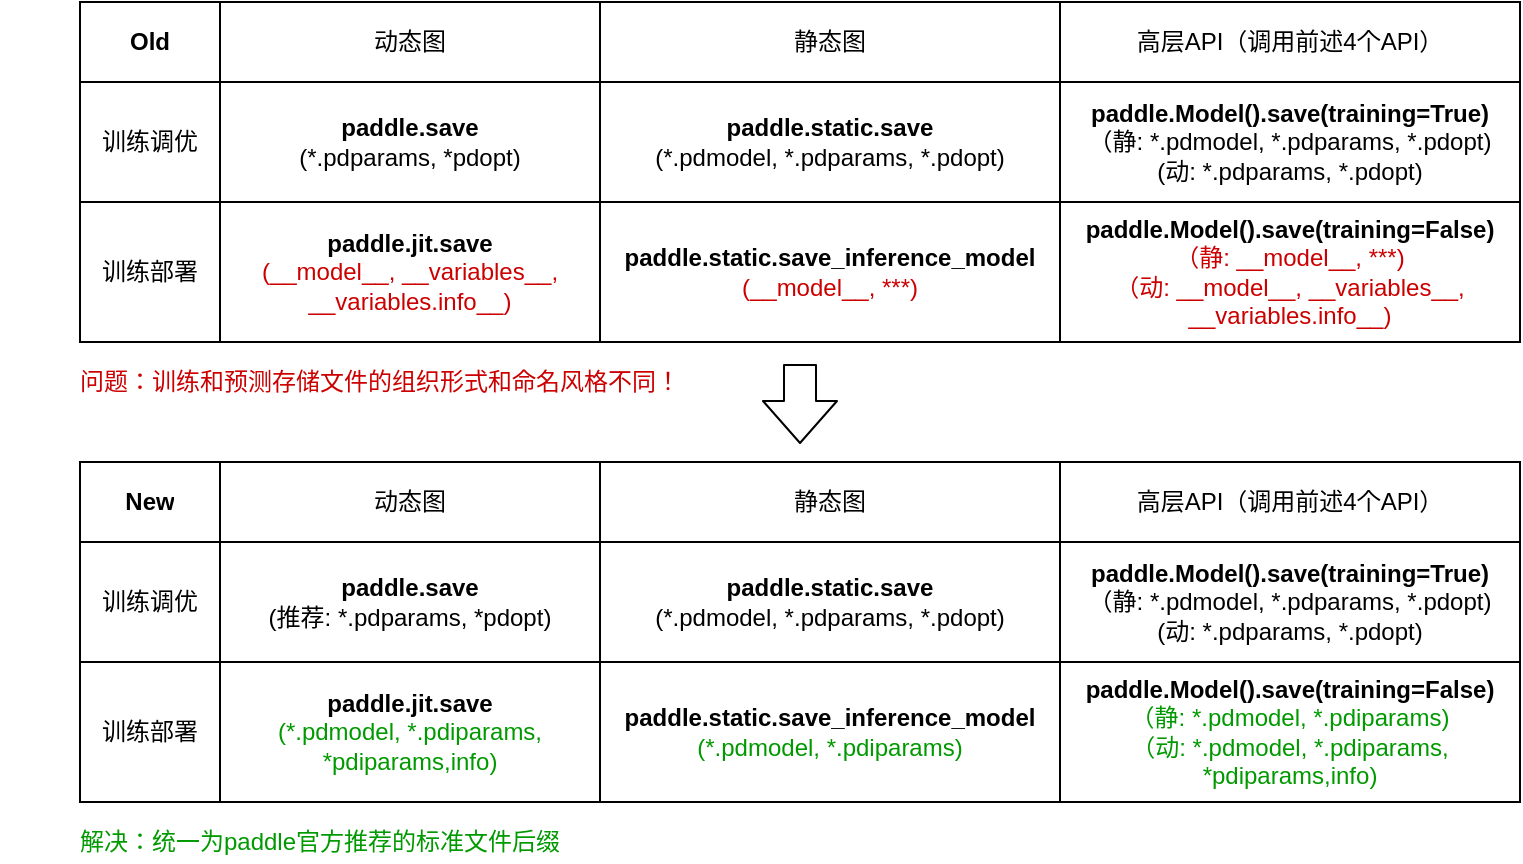<mxfile version="14.6.12" type="github" pages="4">
  <diagram id="xvaDDSzPtduDtoku5TKO" name="save-result">
    <mxGraphModel dx="946" dy="613" grid="1" gridSize="10" guides="1" tooltips="1" connect="1" arrows="1" fold="1" page="1" pageScale="1" pageWidth="827" pageHeight="1169" background="none" math="0" shadow="0">
      <root>
        <mxCell id="0" />
        <mxCell id="1" parent="0" />
        <mxCell id="YTdMOrOy_9PNuUq5TveW-58" value="" style="shape=table;html=1;whiteSpace=wrap;startSize=0;container=1;collapsible=0;childLayout=tableLayout;" parent="1" vertex="1">
          <mxGeometry x="70" y="180" width="720" height="170" as="geometry" />
        </mxCell>
        <mxCell id="YTdMOrOy_9PNuUq5TveW-59" value="" style="shape=partialRectangle;html=1;whiteSpace=wrap;collapsible=0;dropTarget=0;pointerEvents=0;fillColor=none;top=0;left=0;bottom=0;right=0;points=[[0,0.5],[1,0.5]];portConstraint=eastwest;" parent="YTdMOrOy_9PNuUq5TveW-58" vertex="1">
          <mxGeometry width="720" height="40" as="geometry" />
        </mxCell>
        <mxCell id="YTdMOrOy_9PNuUq5TveW-60" value="Old" style="shape=partialRectangle;html=1;whiteSpace=wrap;connectable=0;overflow=hidden;fillColor=none;top=0;left=0;bottom=0;right=0;fontStyle=1" parent="YTdMOrOy_9PNuUq5TveW-59" vertex="1">
          <mxGeometry width="70" height="40" as="geometry" />
        </mxCell>
        <mxCell id="YTdMOrOy_9PNuUq5TveW-61" value="动态图" style="shape=partialRectangle;html=1;whiteSpace=wrap;connectable=0;overflow=hidden;fillColor=none;top=0;left=0;bottom=0;right=0;" parent="YTdMOrOy_9PNuUq5TveW-59" vertex="1">
          <mxGeometry x="70" width="190" height="40" as="geometry" />
        </mxCell>
        <mxCell id="YTdMOrOy_9PNuUq5TveW-62" value="静态图" style="shape=partialRectangle;html=1;whiteSpace=wrap;connectable=0;overflow=hidden;fillColor=none;top=0;left=0;bottom=0;right=0;" parent="YTdMOrOy_9PNuUq5TveW-59" vertex="1">
          <mxGeometry x="260" width="230" height="40" as="geometry" />
        </mxCell>
        <mxCell id="YTdMOrOy_9PNuUq5TveW-63" value="高层API（调用前述4个API）" style="shape=partialRectangle;html=1;whiteSpace=wrap;connectable=0;overflow=hidden;fillColor=none;top=0;left=0;bottom=0;right=0;" parent="YTdMOrOy_9PNuUq5TveW-59" vertex="1">
          <mxGeometry x="490" width="230" height="40" as="geometry" />
        </mxCell>
        <mxCell id="YTdMOrOy_9PNuUq5TveW-64" value="" style="shape=partialRectangle;html=1;whiteSpace=wrap;collapsible=0;dropTarget=0;pointerEvents=0;fillColor=none;top=0;left=0;bottom=0;right=0;points=[[0,0.5],[1,0.5]];portConstraint=eastwest;" parent="YTdMOrOy_9PNuUq5TveW-58" vertex="1">
          <mxGeometry y="40" width="720" height="60" as="geometry" />
        </mxCell>
        <mxCell id="YTdMOrOy_9PNuUq5TveW-65" value="训练调优" style="shape=partialRectangle;html=1;whiteSpace=wrap;connectable=0;overflow=hidden;fillColor=none;top=0;left=0;bottom=0;right=0;" parent="YTdMOrOy_9PNuUq5TveW-64" vertex="1">
          <mxGeometry width="70" height="60" as="geometry" />
        </mxCell>
        <mxCell id="YTdMOrOy_9PNuUq5TveW-66" value="&lt;b&gt;paddle.save&lt;/b&gt;&lt;br&gt;(*.pdparams, *pdopt)" style="shape=partialRectangle;html=1;whiteSpace=wrap;connectable=0;overflow=hidden;fillColor=none;top=0;left=0;bottom=0;right=0;" parent="YTdMOrOy_9PNuUq5TveW-64" vertex="1">
          <mxGeometry x="70" width="190" height="60" as="geometry" />
        </mxCell>
        <mxCell id="YTdMOrOy_9PNuUq5TveW-67" value="&lt;b&gt;paddle.static.save&lt;/b&gt;&lt;br&gt;(*.pdmodel, *.pdparams, *.pdopt)" style="shape=partialRectangle;html=1;whiteSpace=wrap;connectable=0;overflow=hidden;fillColor=none;top=0;left=0;bottom=0;right=0;" parent="YTdMOrOy_9PNuUq5TveW-64" vertex="1">
          <mxGeometry x="260" width="230" height="60" as="geometry" />
        </mxCell>
        <mxCell id="YTdMOrOy_9PNuUq5TveW-68" value="&lt;b&gt;paddle.Model().save(training=True)&lt;br&gt;&lt;/b&gt;（静: *.pdmodel, *.pdparams, *.pdopt)&lt;br&gt;(动: *.pdparams, *.pdopt)" style="shape=partialRectangle;html=1;whiteSpace=wrap;connectable=0;overflow=hidden;fillColor=none;top=0;left=0;bottom=0;right=0;" parent="YTdMOrOy_9PNuUq5TveW-64" vertex="1">
          <mxGeometry x="490" width="230" height="60" as="geometry" />
        </mxCell>
        <mxCell id="YTdMOrOy_9PNuUq5TveW-69" value="" style="shape=partialRectangle;html=1;whiteSpace=wrap;collapsible=0;dropTarget=0;pointerEvents=0;fillColor=none;top=0;left=0;bottom=0;right=0;points=[[0,0.5],[1,0.5]];portConstraint=eastwest;" parent="YTdMOrOy_9PNuUq5TveW-58" vertex="1">
          <mxGeometry y="100" width="720" height="70" as="geometry" />
        </mxCell>
        <mxCell id="YTdMOrOy_9PNuUq5TveW-70" value="训练部署" style="shape=partialRectangle;html=1;whiteSpace=wrap;connectable=0;overflow=hidden;fillColor=none;top=0;left=0;bottom=0;right=0;" parent="YTdMOrOy_9PNuUq5TveW-69" vertex="1">
          <mxGeometry width="70" height="70" as="geometry" />
        </mxCell>
        <mxCell id="YTdMOrOy_9PNuUq5TveW-71" value="&lt;b&gt;paddle.jit.save&lt;/b&gt;&lt;br&gt;&lt;font color=&quot;#cc0000&quot;&gt;(__model__, __variables__, __variables.info__)&lt;/font&gt;" style="shape=partialRectangle;html=1;whiteSpace=wrap;connectable=0;overflow=hidden;fillColor=none;top=0;left=0;bottom=0;right=0;" parent="YTdMOrOy_9PNuUq5TveW-69" vertex="1">
          <mxGeometry x="70" width="190" height="70" as="geometry" />
        </mxCell>
        <mxCell id="YTdMOrOy_9PNuUq5TveW-72" value="&lt;b&gt;paddle.static.save_inference_model&lt;/b&gt;&lt;br&gt;&lt;font color=&quot;#cc0000&quot;&gt;(__model__, ***)&lt;/font&gt;" style="shape=partialRectangle;html=1;whiteSpace=wrap;connectable=0;overflow=hidden;fillColor=none;top=0;left=0;bottom=0;right=0;" parent="YTdMOrOy_9PNuUq5TveW-69" vertex="1">
          <mxGeometry x="260" width="230" height="70" as="geometry" />
        </mxCell>
        <mxCell id="YTdMOrOy_9PNuUq5TveW-73" value="&lt;b&gt;paddle.Model().save(training=False)&lt;/b&gt;&lt;br&gt;&lt;font color=&quot;#cc0000&quot;&gt;（静: __model__, ***)&lt;br&gt;（动: __model__, __variables__, __variables.info__)&lt;/font&gt;" style="shape=partialRectangle;html=1;whiteSpace=wrap;connectable=0;overflow=hidden;fillColor=none;top=0;left=0;bottom=0;right=0;" parent="YTdMOrOy_9PNuUq5TveW-69" vertex="1">
          <mxGeometry x="490" width="230" height="70" as="geometry" />
        </mxCell>
        <mxCell id="YTdMOrOy_9PNuUq5TveW-74" value="" style="shape=flexArrow;endArrow=classic;html=1;width=16;endSize=6.67;" parent="1" edge="1">
          <mxGeometry width="50" height="50" relative="1" as="geometry">
            <mxPoint x="430" y="361" as="sourcePoint" />
            <mxPoint x="430" y="401" as="targetPoint" />
          </mxGeometry>
        </mxCell>
        <mxCell id="DGd8fxGHTvp8f4uAHh83-1" value="问题：训练和预测存储文件的组织形式和命名风格不同！" style="text;html=1;strokeColor=none;fillColor=none;align=center;verticalAlign=middle;whiteSpace=wrap;rounded=0;dashed=1;fontColor=#CC0000;" parent="1" vertex="1">
          <mxGeometry x="60" y="360" width="320" height="20" as="geometry" />
        </mxCell>
        <mxCell id="YTdMOrOy_9PNuUq5TveW-41" value="" style="shape=table;html=1;whiteSpace=wrap;startSize=0;container=1;collapsible=0;childLayout=tableLayout;" parent="1" vertex="1">
          <mxGeometry x="70" y="410" width="720" height="170" as="geometry" />
        </mxCell>
        <mxCell id="YTdMOrOy_9PNuUq5TveW-42" value="" style="shape=partialRectangle;html=1;whiteSpace=wrap;collapsible=0;dropTarget=0;pointerEvents=0;fillColor=none;top=0;left=0;bottom=0;right=0;points=[[0,0.5],[1,0.5]];portConstraint=eastwest;" parent="YTdMOrOy_9PNuUq5TveW-41" vertex="1">
          <mxGeometry width="720" height="40" as="geometry" />
        </mxCell>
        <mxCell id="YTdMOrOy_9PNuUq5TveW-43" value="New" style="shape=partialRectangle;html=1;whiteSpace=wrap;connectable=0;overflow=hidden;fillColor=none;top=0;left=0;bottom=0;right=0;fontStyle=1" parent="YTdMOrOy_9PNuUq5TveW-42" vertex="1">
          <mxGeometry width="70" height="40" as="geometry" />
        </mxCell>
        <mxCell id="YTdMOrOy_9PNuUq5TveW-44" value="动态图" style="shape=partialRectangle;html=1;whiteSpace=wrap;connectable=0;overflow=hidden;fillColor=none;top=0;left=0;bottom=0;right=0;" parent="YTdMOrOy_9PNuUq5TveW-42" vertex="1">
          <mxGeometry x="70" width="190" height="40" as="geometry" />
        </mxCell>
        <mxCell id="YTdMOrOy_9PNuUq5TveW-45" value="静态图" style="shape=partialRectangle;html=1;whiteSpace=wrap;connectable=0;overflow=hidden;fillColor=none;top=0;left=0;bottom=0;right=0;" parent="YTdMOrOy_9PNuUq5TveW-42" vertex="1">
          <mxGeometry x="260" width="230" height="40" as="geometry" />
        </mxCell>
        <mxCell id="YTdMOrOy_9PNuUq5TveW-46" value="高层API（调用前述4个API）" style="shape=partialRectangle;html=1;whiteSpace=wrap;connectable=0;overflow=hidden;fillColor=none;top=0;left=0;bottom=0;right=0;" parent="YTdMOrOy_9PNuUq5TveW-42" vertex="1">
          <mxGeometry x="490" width="230" height="40" as="geometry" />
        </mxCell>
        <mxCell id="YTdMOrOy_9PNuUq5TveW-47" value="" style="shape=partialRectangle;html=1;whiteSpace=wrap;collapsible=0;dropTarget=0;pointerEvents=0;fillColor=none;top=0;left=0;bottom=0;right=0;points=[[0,0.5],[1,0.5]];portConstraint=eastwest;" parent="YTdMOrOy_9PNuUq5TveW-41" vertex="1">
          <mxGeometry y="40" width="720" height="60" as="geometry" />
        </mxCell>
        <mxCell id="YTdMOrOy_9PNuUq5TveW-48" value="训练调优" style="shape=partialRectangle;html=1;whiteSpace=wrap;connectable=0;overflow=hidden;fillColor=none;top=0;left=0;bottom=0;right=0;" parent="YTdMOrOy_9PNuUq5TveW-47" vertex="1">
          <mxGeometry width="70" height="60" as="geometry" />
        </mxCell>
        <mxCell id="YTdMOrOy_9PNuUq5TveW-49" value="&lt;b&gt;paddle.save&lt;/b&gt;&lt;br&gt;(推荐: *.pdparams, *pdopt)" style="shape=partialRectangle;html=1;whiteSpace=wrap;connectable=0;overflow=hidden;fillColor=none;top=0;left=0;bottom=0;right=0;" parent="YTdMOrOy_9PNuUq5TveW-47" vertex="1">
          <mxGeometry x="70" width="190" height="60" as="geometry" />
        </mxCell>
        <mxCell id="YTdMOrOy_9PNuUq5TveW-50" value="&lt;b&gt;paddle.static.save&lt;/b&gt;&lt;br&gt;(*.pdmodel, *.pdparams, *.pdopt)" style="shape=partialRectangle;html=1;whiteSpace=wrap;connectable=0;overflow=hidden;fillColor=none;top=0;left=0;bottom=0;right=0;" parent="YTdMOrOy_9PNuUq5TveW-47" vertex="1">
          <mxGeometry x="260" width="230" height="60" as="geometry" />
        </mxCell>
        <mxCell id="YTdMOrOy_9PNuUq5TveW-51" value="&lt;b&gt;paddle.Model().save(training=True)&lt;/b&gt;&lt;br&gt;（静: *.pdmodel, *.pdparams, *.pdopt)&lt;br&gt;(动: *.pdparams, *.pdopt)" style="shape=partialRectangle;html=1;whiteSpace=wrap;connectable=0;overflow=hidden;fillColor=none;top=0;left=0;bottom=0;right=0;" parent="YTdMOrOy_9PNuUq5TveW-47" vertex="1">
          <mxGeometry x="490" width="230" height="60" as="geometry" />
        </mxCell>
        <mxCell id="YTdMOrOy_9PNuUq5TveW-52" value="" style="shape=partialRectangle;html=1;whiteSpace=wrap;collapsible=0;dropTarget=0;pointerEvents=0;fillColor=none;top=0;left=0;bottom=0;right=0;points=[[0,0.5],[1,0.5]];portConstraint=eastwest;" parent="YTdMOrOy_9PNuUq5TveW-41" vertex="1">
          <mxGeometry y="100" width="720" height="70" as="geometry" />
        </mxCell>
        <mxCell id="YTdMOrOy_9PNuUq5TveW-53" value="训练部署" style="shape=partialRectangle;html=1;whiteSpace=wrap;connectable=0;overflow=hidden;fillColor=none;top=0;left=0;bottom=0;right=0;" parent="YTdMOrOy_9PNuUq5TveW-52" vertex="1">
          <mxGeometry width="70" height="70" as="geometry" />
        </mxCell>
        <mxCell id="YTdMOrOy_9PNuUq5TveW-54" value="&lt;b&gt;paddle.jit.save&lt;/b&gt;&lt;br&gt;&lt;font color=&quot;#009900&quot;&gt;(*.pdmodel, *.pdiparams, *pdiparams,info)&lt;/font&gt;" style="shape=partialRectangle;html=1;whiteSpace=wrap;connectable=0;overflow=hidden;fillColor=none;top=0;left=0;bottom=0;right=0;" parent="YTdMOrOy_9PNuUq5TveW-52" vertex="1">
          <mxGeometry x="70" width="190" height="70" as="geometry" />
        </mxCell>
        <mxCell id="YTdMOrOy_9PNuUq5TveW-55" value="&lt;b&gt;paddle.static.save_inference_model&lt;/b&gt;&lt;br&gt;&lt;font color=&quot;#009900&quot;&gt;(*.pdmodel, *.pdiparams)&lt;/font&gt;" style="shape=partialRectangle;html=1;whiteSpace=wrap;connectable=0;overflow=hidden;fillColor=none;top=0;left=0;bottom=0;right=0;" parent="YTdMOrOy_9PNuUq5TveW-52" vertex="1">
          <mxGeometry x="260" width="230" height="70" as="geometry" />
        </mxCell>
        <mxCell id="YTdMOrOy_9PNuUq5TveW-56" value="&lt;b&gt;paddle.Model().save(training=False)&lt;/b&gt;&lt;br&gt;&lt;font color=&quot;#009900&quot;&gt;（静: *.pdmodel, *.pdiparams)&lt;br&gt;（动: *.pdmodel, *.pdiparams, *pdiparams,info)&lt;/font&gt;" style="shape=partialRectangle;html=1;whiteSpace=wrap;connectable=0;overflow=hidden;fillColor=none;top=0;left=0;bottom=0;right=0;" parent="YTdMOrOy_9PNuUq5TveW-52" vertex="1">
          <mxGeometry x="490" width="230" height="70" as="geometry" />
        </mxCell>
        <mxCell id="DGd8fxGHTvp8f4uAHh83-2" value="解决：统一为paddle官方推荐的标准文件后缀" style="text;html=1;strokeColor=none;fillColor=none;align=center;verticalAlign=middle;whiteSpace=wrap;rounded=0;dashed=1;fontColor=#009900;" parent="1" vertex="1">
          <mxGeometry x="30" y="590" width="320" height="20" as="geometry" />
        </mxCell>
      </root>
    </mxGraphModel>
  </diagram>
  <diagram id="1FsQqkTSoeEPBoj7rmE-" name="load-format">
    <mxGraphModel dx="946" dy="613" grid="1" gridSize="10" guides="1" tooltips="1" connect="1" arrows="1" fold="1" page="1" pageScale="1" pageWidth="827" pageHeight="1169" math="0" shadow="0">
      <root>
        <mxCell id="_--g6zr_8hUKSwCfKJKK-0" />
        <mxCell id="_--g6zr_8hUKSwCfKJKK-1" parent="_--g6zr_8hUKSwCfKJKK-0" />
        <mxCell id="rIjoqvmZRXCzbxlgm6ze-1" value="" style="rounded=0;whiteSpace=wrap;html=1;fillColor=none;dashed=1;" parent="_--g6zr_8hUKSwCfKJKK-1" vertex="1">
          <mxGeometry x="377.5" y="310" width="122.5" height="40" as="geometry" />
        </mxCell>
        <mxCell id="rIjoqvmZRXCzbxlgm6ze-2" value="" style="rounded=0;whiteSpace=wrap;html=1;fillColor=none;dashed=1;" parent="_--g6zr_8hUKSwCfKJKK-1" vertex="1">
          <mxGeometry x="377.5" y="380" width="222.5" height="70" as="geometry" />
        </mxCell>
        <mxCell id="rIjoqvmZRXCzbxlgm6ze-13" value="" style="edgeStyle=orthogonalEdgeStyle;rounded=0;orthogonalLoop=1;jettySize=auto;html=1;entryX=0;entryY=0.5;entryDx=0;entryDy=0;" parent="_--g6zr_8hUKSwCfKJKK-1" source="_--g6zr_8hUKSwCfKJKK-3" target="_--g6zr_8hUKSwCfKJKK-6" edge="1">
          <mxGeometry relative="1" as="geometry">
            <Array as="points">
              <mxPoint x="180" y="310" />
              <mxPoint x="180" y="360" />
            </Array>
          </mxGeometry>
        </mxCell>
        <mxCell id="rIjoqvmZRXCzbxlgm6ze-14" style="edgeStyle=orthogonalEdgeStyle;rounded=0;orthogonalLoop=1;jettySize=auto;html=1;exitX=1;exitY=0.5;exitDx=0;exitDy=0;entryX=0;entryY=0.5;entryDx=0;entryDy=0;" parent="_--g6zr_8hUKSwCfKJKK-1" source="_--g6zr_8hUKSwCfKJKK-3" target="_--g6zr_8hUKSwCfKJKK-5" edge="1">
          <mxGeometry relative="1" as="geometry">
            <Array as="points">
              <mxPoint x="180" y="310" />
              <mxPoint x="180" y="250" />
            </Array>
          </mxGeometry>
        </mxCell>
        <mxCell id="_--g6zr_8hUKSwCfKJKK-3" value="输入一个path str&lt;br&gt;（例如：mnist）" style="rounded=0;whiteSpace=wrap;html=1;" parent="_--g6zr_8hUKSwCfKJKK-1" vertex="1">
          <mxGeometry x="60" y="290" width="110" height="40" as="geometry" />
        </mxCell>
        <mxCell id="m3tch2Lxt24eNkFn5ybT-1" style="edgeStyle=orthogonalEdgeStyle;rounded=0;orthogonalLoop=1;jettySize=auto;html=1;exitX=1;exitY=0.5;exitDx=0;exitDy=0;entryX=0;entryY=0.5;entryDx=0;entryDy=0;fontColor=#009900;" parent="_--g6zr_8hUKSwCfKJKK-1" source="_--g6zr_8hUKSwCfKJKK-5" target="rIjoqvmZRXCzbxlgm6ze-0" edge="1">
          <mxGeometry relative="1" as="geometry" />
        </mxCell>
        <mxCell id="_--g6zr_8hUKSwCfKJKK-5" value="save保存得到一个结果" style="rounded=0;whiteSpace=wrap;html=1;" parent="_--g6zr_8hUKSwCfKJKK-1" vertex="1">
          <mxGeometry x="200" y="230" width="150" height="40" as="geometry" />
        </mxCell>
        <mxCell id="m3tch2Lxt24eNkFn5ybT-2" style="edgeStyle=orthogonalEdgeStyle;rounded=0;orthogonalLoop=1;jettySize=auto;html=1;exitX=1;exitY=0.5;exitDx=0;exitDy=0;entryX=0;entryY=0.5;entryDx=0;entryDy=0;fontColor=#009900;" parent="_--g6zr_8hUKSwCfKJKK-1" source="_--g6zr_8hUKSwCfKJKK-6" target="rIjoqvmZRXCzbxlgm6ze-1" edge="1">
          <mxGeometry relative="1" as="geometry">
            <Array as="points">
              <mxPoint x="360" y="360" />
              <mxPoint x="360" y="330" />
            </Array>
          </mxGeometry>
        </mxCell>
        <mxCell id="m3tch2Lxt24eNkFn5ybT-3" style="edgeStyle=orthogonalEdgeStyle;rounded=0;orthogonalLoop=1;jettySize=auto;html=1;exitX=1;exitY=0.5;exitDx=0;exitDy=0;entryX=0;entryY=0.5;entryDx=0;entryDy=0;fontColor=#009900;" parent="_--g6zr_8hUKSwCfKJKK-1" source="_--g6zr_8hUKSwCfKJKK-6" target="rIjoqvmZRXCzbxlgm6ze-2" edge="1">
          <mxGeometry relative="1" as="geometry">
            <Array as="points">
              <mxPoint x="360" y="360" />
              <mxPoint x="360" y="415" />
            </Array>
          </mxGeometry>
        </mxCell>
        <mxCell id="_--g6zr_8hUKSwCfKJKK-6" value="save保存得到多个结果" style="rounded=0;whiteSpace=wrap;html=1;" parent="_--g6zr_8hUKSwCfKJKK-1" vertex="1">
          <mxGeometry x="200" y="340" width="150" height="40" as="geometry" />
        </mxCell>
        <mxCell id="_--g6zr_8hUKSwCfKJKK-7" value="paddle.save" style="text;html=1;strokeColor=none;fillColor=none;align=center;verticalAlign=middle;whiteSpace=wrap;rounded=0;" parent="_--g6zr_8hUKSwCfKJKK-1" vertex="1">
          <mxGeometry x="364" y="240" width="120" height="20" as="geometry" />
        </mxCell>
        <mxCell id="_--g6zr_8hUKSwCfKJKK-8" value="paddle.static.save" style="text;html=1;strokeColor=none;fillColor=none;align=center;verticalAlign=middle;whiteSpace=wrap;rounded=0;" parent="_--g6zr_8hUKSwCfKJKK-1" vertex="1">
          <mxGeometry x="398.75" y="320" width="80" height="20" as="geometry" />
        </mxCell>
        <mxCell id="_--g6zr_8hUKSwCfKJKK-11" value="paddle.static.save_inference_model" style="text;html=1;strokeColor=none;fillColor=none;align=center;verticalAlign=middle;whiteSpace=wrap;rounded=0;" parent="_--g6zr_8hUKSwCfKJKK-1" vertex="1">
          <mxGeometry x="377.5" y="390" width="220" height="20" as="geometry" />
        </mxCell>
        <mxCell id="_--g6zr_8hUKSwCfKJKK-12" value="paddle.jit.save" style="text;html=1;strokeColor=none;fillColor=none;align=center;verticalAlign=middle;whiteSpace=wrap;rounded=0;" parent="_--g6zr_8hUKSwCfKJKK-1" vertex="1">
          <mxGeometry x="380.5" y="420" width="100" height="20" as="geometry" />
        </mxCell>
        <mxCell id="rIjoqvmZRXCzbxlgm6ze-0" value="" style="rounded=0;whiteSpace=wrap;html=1;fillColor=none;dashed=1;" parent="_--g6zr_8hUKSwCfKJKK-1" vertex="1">
          <mxGeometry x="377.5" y="230" width="93" height="40" as="geometry" />
        </mxCell>
        <mxCell id="rIjoqvmZRXCzbxlgm6ze-5" value="mnist.pdparams/pdopt, 框架根据输入的性质，自动为mnist添加pdparams或者pdopt的后缀" style="text;html=1;strokeColor=none;fillColor=none;align=center;verticalAlign=middle;whiteSpace=wrap;rounded=0;dashed=1;fontStyle=1" parent="_--g6zr_8hUKSwCfKJKK-1" vertex="1">
          <mxGeometry x="484" y="240" width="186" height="20" as="geometry" />
        </mxCell>
        <mxCell id="rIjoqvmZRXCzbxlgm6ze-6" value="mnist.pdmodel, mnist.pdparams, mnist.pdopt" style="text;html=1;strokeColor=none;fillColor=none;align=left;verticalAlign=middle;whiteSpace=wrap;rounded=0;dashed=1;fontStyle=1" parent="_--g6zr_8hUKSwCfKJKK-1" vertex="1">
          <mxGeometry x="515" y="305" width="120" height="50" as="geometry" />
        </mxCell>
        <mxCell id="rIjoqvmZRXCzbxlgm6ze-8" value="mnist (dir)&lt;br&gt;&amp;nbsp; &amp;nbsp;- __model__&lt;br&gt;&amp;nbsp; &amp;nbsp;- 零散参数文件 or __variables__" style="text;html=1;strokeColor=none;fillColor=none;align=left;verticalAlign=middle;whiteSpace=wrap;rounded=0;dashed=1;fontStyle=1" parent="_--g6zr_8hUKSwCfKJKK-1" vertex="1">
          <mxGeometry x="617" y="390" width="210" height="50" as="geometry" />
        </mxCell>
        <mxCell id="rIjoqvmZRXCzbxlgm6ze-11" value="" style="whiteSpace=wrap;html=1;shape=mxgraph.basic.cloud_callout;dashed=1;fillColor=none;" parent="_--g6zr_8hUKSwCfKJKK-1" vertex="1">
          <mxGeometry x="607" y="90" width="220" height="130" as="geometry" />
        </mxCell>
        <mxCell id="rIjoqvmZRXCzbxlgm6ze-12" value="&lt;span style=&quot;font-family: &amp;#34;helvetica&amp;#34; ; font-size: 12px ; font-style: normal ; font-weight: 400 ; letter-spacing: normal ; text-align: center ; text-indent: 0px ; text-transform: none ; word-spacing: 0px ; background-color: rgb(248 , 249 , 250) ; display: inline ; float: none&quot;&gt;一个path与一个存储结果对应，无歧义，但是增加后缀引入了歧义，用户输入同一个path可能得到多个存储结果&lt;/span&gt;" style="text;whiteSpace=wrap;html=1;fontColor=#CC0000;" parent="_--g6zr_8hUKSwCfKJKK-1" vertex="1">
          <mxGeometry x="642" y="110" width="160" height="67" as="geometry" />
        </mxCell>
        <mxCell id="rIjoqvmZRXCzbxlgm6ze-15" value="" style="whiteSpace=wrap;html=1;shape=mxgraph.basic.cloud_callout;dashed=1;fillColor=none;" parent="_--g6zr_8hUKSwCfKJKK-1" vertex="1">
          <mxGeometry x="660" y="240" width="150" height="100" as="geometry" />
        </mxCell>
        <mxCell id="rIjoqvmZRXCzbxlgm6ze-16" value="&lt;div style=&quot;text-align: center&quot;&gt;&lt;span&gt;&lt;font face=&quot;helvetica&quot;&gt;用不同的后缀区分多个存储结果&lt;/font&gt;&lt;/span&gt;&lt;/div&gt;" style="text;whiteSpace=wrap;html=1;fontColor=#CC0000;" parent="_--g6zr_8hUKSwCfKJKK-1" vertex="1">
          <mxGeometry x="686" y="263" width="98" height="67" as="geometry" />
        </mxCell>
        <mxCell id="rIjoqvmZRXCzbxlgm6ze-17" value="" style="whiteSpace=wrap;html=1;shape=mxgraph.basic.cloud_callout;dashed=1;fillColor=none;" parent="_--g6zr_8hUKSwCfKJKK-1" vertex="1">
          <mxGeometry x="740" y="310" width="150" height="100" as="geometry" />
        </mxCell>
        <mxCell id="rIjoqvmZRXCzbxlgm6ze-18" value="&lt;div style=&quot;text-align: center&quot;&gt;&lt;span&gt;&lt;font face=&quot;helvetica&quot;&gt;用文件夹保存多个存储结果&lt;/font&gt;&lt;/span&gt;&lt;/div&gt;" style="text;whiteSpace=wrap;html=1;fontColor=#CC0000;" parent="_--g6zr_8hUKSwCfKJKK-1" vertex="1">
          <mxGeometry x="766" y="330" width="98" height="67" as="geometry" />
        </mxCell>
        <mxCell id="VQdTw2ZZXU-8u8f7xRVG-1" value="同一种行为框架内存在两种不同的处理方式！" style="text;html=1;strokeColor=none;fillColor=none;align=center;verticalAlign=middle;whiteSpace=wrap;rounded=0;dashed=1;fontColor=#CC0000;" parent="_--g6zr_8hUKSwCfKJKK-1" vertex="1">
          <mxGeometry x="210" y="390" width="130" height="40" as="geometry" />
        </mxCell>
        <mxCell id="m3tch2Lxt24eNkFn5ybT-0" value="问题：对于save不同场景的处理方式比较混乱，容易令用户困惑" style="text;html=1;strokeColor=none;fillColor=none;align=center;verticalAlign=middle;whiteSpace=wrap;rounded=0;dashed=1;fontColor=#CC0000;" parent="_--g6zr_8hUKSwCfKJKK-1" vertex="1">
          <mxGeometry x="51" y="190" width="362.5" height="20" as="geometry" />
        </mxCell>
        <mxCell id="fJvH3nHegxKUPIU_RAN3-1" value="" style="rounded=0;whiteSpace=wrap;html=1;fillColor=none;dashed=1;" parent="_--g6zr_8hUKSwCfKJKK-1" vertex="1">
          <mxGeometry x="416.5" y="675" width="222.5" height="100" as="geometry" />
        </mxCell>
        <mxCell id="fJvH3nHegxKUPIU_RAN3-2" value="" style="edgeStyle=orthogonalEdgeStyle;rounded=0;orthogonalLoop=1;jettySize=auto;html=1;entryX=0;entryY=0.5;entryDx=0;entryDy=0;" parent="_--g6zr_8hUKSwCfKJKK-1" source="fJvH3nHegxKUPIU_RAN3-4" target="fJvH3nHegxKUPIU_RAN3-9" edge="1">
          <mxGeometry relative="1" as="geometry">
            <Array as="points">
              <mxPoint x="219" y="670" />
              <mxPoint x="219" y="720" />
            </Array>
          </mxGeometry>
        </mxCell>
        <mxCell id="fJvH3nHegxKUPIU_RAN3-3" style="edgeStyle=orthogonalEdgeStyle;rounded=0;orthogonalLoop=1;jettySize=auto;html=1;exitX=1;exitY=0.5;exitDx=0;exitDy=0;entryX=0;entryY=0.5;entryDx=0;entryDy=0;" parent="_--g6zr_8hUKSwCfKJKK-1" source="fJvH3nHegxKUPIU_RAN3-4" target="fJvH3nHegxKUPIU_RAN3-6" edge="1">
          <mxGeometry relative="1" as="geometry">
            <Array as="points">
              <mxPoint x="219" y="670" />
              <mxPoint x="219" y="610" />
            </Array>
          </mxGeometry>
        </mxCell>
        <mxCell id="fJvH3nHegxKUPIU_RAN3-4" value="输入一个path str&lt;br&gt;（例如：mnist）" style="rounded=0;whiteSpace=wrap;html=1;" parent="_--g6zr_8hUKSwCfKJKK-1" vertex="1">
          <mxGeometry x="99" y="650" width="110" height="40" as="geometry" />
        </mxCell>
        <mxCell id="fJvH3nHegxKUPIU_RAN3-5" style="edgeStyle=orthogonalEdgeStyle;rounded=0;orthogonalLoop=1;jettySize=auto;html=1;exitX=1;exitY=0.5;exitDx=0;exitDy=0;entryX=0;entryY=0.5;entryDx=0;entryDy=0;fontColor=#009900;" parent="_--g6zr_8hUKSwCfKJKK-1" source="fJvH3nHegxKUPIU_RAN3-6" target="fJvH3nHegxKUPIU_RAN3-14" edge="1">
          <mxGeometry relative="1" as="geometry" />
        </mxCell>
        <mxCell id="fJvH3nHegxKUPIU_RAN3-6" value="save保存得到一个结果" style="rounded=0;whiteSpace=wrap;html=1;" parent="_--g6zr_8hUKSwCfKJKK-1" vertex="1">
          <mxGeometry x="239" y="590" width="150" height="40" as="geometry" />
        </mxCell>
        <mxCell id="fJvH3nHegxKUPIU_RAN3-27" style="edgeStyle=orthogonalEdgeStyle;rounded=0;orthogonalLoop=1;jettySize=auto;html=1;exitX=1;exitY=0.5;exitDx=0;exitDy=0;fontColor=#009900;entryX=0;entryY=0.5;entryDx=0;entryDy=0;" parent="_--g6zr_8hUKSwCfKJKK-1" source="fJvH3nHegxKUPIU_RAN3-9" target="fJvH3nHegxKUPIU_RAN3-12" edge="1">
          <mxGeometry relative="1" as="geometry">
            <mxPoint x="390" y="760" as="targetPoint" />
            <Array as="points" />
          </mxGeometry>
        </mxCell>
        <mxCell id="fJvH3nHegxKUPIU_RAN3-9" value="save保存得到多个结果" style="rounded=0;whiteSpace=wrap;html=1;" parent="_--g6zr_8hUKSwCfKJKK-1" vertex="1">
          <mxGeometry x="239" y="700" width="150" height="40" as="geometry" />
        </mxCell>
        <mxCell id="fJvH3nHegxKUPIU_RAN3-10" value="paddle.save" style="text;html=1;strokeColor=none;fillColor=none;align=center;verticalAlign=middle;whiteSpace=wrap;rounded=0;" parent="_--g6zr_8hUKSwCfKJKK-1" vertex="1">
          <mxGeometry x="403" y="600" width="120" height="20" as="geometry" />
        </mxCell>
        <mxCell id="fJvH3nHegxKUPIU_RAN3-11" value="paddle.static.save" style="text;html=1;strokeColor=none;fillColor=none;align=center;verticalAlign=middle;whiteSpace=wrap;rounded=0;" parent="_--g6zr_8hUKSwCfKJKK-1" vertex="1">
          <mxGeometry x="439.5" y="680" width="80" height="20" as="geometry" />
        </mxCell>
        <mxCell id="fJvH3nHegxKUPIU_RAN3-12" value="paddle.static.save_inference_model" style="text;html=1;strokeColor=none;fillColor=none;align=center;verticalAlign=middle;whiteSpace=wrap;rounded=0;" parent="_--g6zr_8hUKSwCfKJKK-1" vertex="1">
          <mxGeometry x="416.5" y="710" width="220" height="20" as="geometry" />
        </mxCell>
        <mxCell id="fJvH3nHegxKUPIU_RAN3-13" value="paddle.jit.save" style="text;html=1;strokeColor=none;fillColor=none;align=center;verticalAlign=middle;whiteSpace=wrap;rounded=0;" parent="_--g6zr_8hUKSwCfKJKK-1" vertex="1">
          <mxGeometry x="419.5" y="740" width="100" height="20" as="geometry" />
        </mxCell>
        <mxCell id="fJvH3nHegxKUPIU_RAN3-14" value="" style="rounded=0;whiteSpace=wrap;html=1;fillColor=none;dashed=1;" parent="_--g6zr_8hUKSwCfKJKK-1" vertex="1">
          <mxGeometry x="416.5" y="590" width="93" height="40" as="geometry" />
        </mxCell>
        <mxCell id="fJvH3nHegxKUPIU_RAN3-15" value="mnist, 建议用户自己添加标准后缀，输入mnist.params或者mnist.pdopt" style="text;html=1;strokeColor=none;fillColor=none;align=center;verticalAlign=middle;whiteSpace=wrap;rounded=0;dashed=1;fontStyle=1" parent="_--g6zr_8hUKSwCfKJKK-1" vertex="1">
          <mxGeometry x="523" y="600" width="156" height="20" as="geometry" />
        </mxCell>
        <mxCell id="fJvH3nHegxKUPIU_RAN3-16" value="mnist.pdmodel, mnist.pdparams, mnist.pdopt&lt;br&gt;mnist.pdiparams" style="text;html=1;strokeColor=none;fillColor=none;align=left;verticalAlign=middle;whiteSpace=wrap;rounded=0;dashed=1;fontStyle=1" parent="_--g6zr_8hUKSwCfKJKK-1" vertex="1">
          <mxGeometry x="659" y="700" width="120" height="50" as="geometry" />
        </mxCell>
        <mxCell id="fJvH3nHegxKUPIU_RAN3-18" value="" style="whiteSpace=wrap;html=1;shape=mxgraph.basic.cloud_callout;dashed=1;fillColor=none;" parent="_--g6zr_8hUKSwCfKJKK-1" vertex="1">
          <mxGeometry x="639" y="490" width="180" height="90" as="geometry" />
        </mxCell>
        <mxCell id="fJvH3nHegxKUPIU_RAN3-19" value="&lt;span style=&quot;font-family: &amp;quot;helvetica&amp;quot; ; font-size: 12px ; font-style: normal ; font-weight: 400 ; letter-spacing: normal ; text-align: center ; text-indent: 0px ; text-transform: none ; word-spacing: 0px ; background-color: rgb(248 , 249 , 250) ; display: inline ; float: none&quot;&gt;一个path与一个存储结果对应，无歧义&lt;/span&gt;" style="text;whiteSpace=wrap;html=1;fontColor=#009900;" parent="_--g6zr_8hUKSwCfKJKK-1" vertex="1">
          <mxGeometry x="674" y="504" width="115" height="50" as="geometry" />
        </mxCell>
        <mxCell id="fJvH3nHegxKUPIU_RAN3-20" value="" style="whiteSpace=wrap;html=1;shape=mxgraph.basic.cloud_callout;dashed=1;fillColor=none;" parent="_--g6zr_8hUKSwCfKJKK-1" vertex="1">
          <mxGeometry x="699" y="590" width="150" height="100" as="geometry" />
        </mxCell>
        <mxCell id="fJvH3nHegxKUPIU_RAN3-21" value="&lt;div style=&quot;text-align: center&quot;&gt;&lt;span&gt;&lt;font face=&quot;helvetica&quot;&gt;仅用不同的后缀区分多个存储结果&lt;/font&gt;&lt;/span&gt;&lt;/div&gt;" style="text;whiteSpace=wrap;html=1;fontColor=#009900;" parent="_--g6zr_8hUKSwCfKJKK-1" vertex="1">
          <mxGeometry x="725" y="613" width="98" height="67" as="geometry" />
        </mxCell>
        <mxCell id="fJvH3nHegxKUPIU_RAN3-25" value="解决：统一save不同场景的处理方式，并确保合理" style="text;html=1;strokeColor=none;fillColor=none;align=center;verticalAlign=middle;whiteSpace=wrap;rounded=0;dashed=1;fontColor=#009900;" parent="_--g6zr_8hUKSwCfKJKK-1" vertex="1">
          <mxGeometry x="90" y="550" width="289" height="20" as="geometry" />
        </mxCell>
        <mxCell id="2mEGmgauDiXcbPztRGAL-0" value="" style="shape=flexArrow;endArrow=classic;html=1;width=16;endSize=6.67;" parent="_--g6zr_8hUKSwCfKJKK-1" edge="1">
          <mxGeometry width="50" height="50" relative="1" as="geometry">
            <mxPoint x="450" y="480" as="sourcePoint" />
            <mxPoint x="450" y="520" as="targetPoint" />
          </mxGeometry>
        </mxCell>
      </root>
    </mxGraphModel>
  </diagram>
  <diagram id="hKJiyr6bbH5L83m79WK7" name="save-load-result">
    <mxGraphModel dx="946" dy="613" grid="1" gridSize="10" guides="1" tooltips="1" connect="1" arrows="1" fold="1" page="1" pageScale="1" pageWidth="827" pageHeight="1169" math="0" shadow="0">
      <root>
        <mxCell id="Symry-7J2HXb4_KwKvQ--0" />
        <mxCell id="Symry-7J2HXb4_KwKvQ--1" parent="Symry-7J2HXb4_KwKvQ--0" />
        <mxCell id="yaItWun5bHAh-s6izioV-12" value="" style="rounded=0;whiteSpace=wrap;html=1;fillColor=none;dashed=1;fontStyle=0" parent="Symry-7J2HXb4_KwKvQ--1" vertex="1">
          <mxGeometry x="366.5" y="170" width="93" height="40" as="geometry" />
        </mxCell>
        <mxCell id="yaItWun5bHAh-s6izioV-0" value="" style="rounded=0;whiteSpace=wrap;html=1;fillColor=none;dashed=1;" parent="Symry-7J2HXb4_KwKvQ--1" vertex="1">
          <mxGeometry x="366.5" y="243" width="222.5" height="128" as="geometry" />
        </mxCell>
        <mxCell id="yaItWun5bHAh-s6izioV-1" value="" style="edgeStyle=orthogonalEdgeStyle;rounded=0;orthogonalLoop=1;jettySize=auto;html=1;entryX=0;entryY=0.5;entryDx=0;entryDy=0;" parent="Symry-7J2HXb4_KwKvQ--1" source="yaItWun5bHAh-s6izioV-3" target="yaItWun5bHAh-s6izioV-7" edge="1">
          <mxGeometry relative="1" as="geometry">
            <Array as="points">
              <mxPoint x="169" y="250" />
              <mxPoint x="169" y="307" />
            </Array>
          </mxGeometry>
        </mxCell>
        <mxCell id="yaItWun5bHAh-s6izioV-2" style="edgeStyle=orthogonalEdgeStyle;rounded=0;orthogonalLoop=1;jettySize=auto;html=1;exitX=1;exitY=0.5;exitDx=0;exitDy=0;entryX=0;entryY=0.5;entryDx=0;entryDy=0;" parent="Symry-7J2HXb4_KwKvQ--1" source="yaItWun5bHAh-s6izioV-3" target="yaItWun5bHAh-s6izioV-5" edge="1">
          <mxGeometry relative="1" as="geometry">
            <Array as="points">
              <mxPoint x="169" y="250" />
              <mxPoint x="169" y="190" />
            </Array>
          </mxGeometry>
        </mxCell>
        <mxCell id="yaItWun5bHAh-s6izioV-3" value="输入一个path str&lt;br&gt;（例如：输入mnist）" style="rounded=0;whiteSpace=wrap;html=1;" parent="Symry-7J2HXb4_KwKvQ--1" vertex="1">
          <mxGeometry x="40" y="230" width="119" height="40" as="geometry" />
        </mxCell>
        <mxCell id="yaItWun5bHAh-s6izioV-4" style="edgeStyle=orthogonalEdgeStyle;rounded=0;orthogonalLoop=1;jettySize=auto;html=1;exitX=1;exitY=0.5;exitDx=0;exitDy=0;entryX=0;entryY=0.5;entryDx=0;entryDy=0;fontColor=#009900;" parent="Symry-7J2HXb4_KwKvQ--1" source="yaItWun5bHAh-s6izioV-5" target="yaItWun5bHAh-s6izioV-12" edge="1">
          <mxGeometry relative="1" as="geometry" />
        </mxCell>
        <mxCell id="yaItWun5bHAh-s6izioV-5" value="save保存得到一个结果" style="rounded=0;whiteSpace=wrap;html=1;" parent="Symry-7J2HXb4_KwKvQ--1" vertex="1">
          <mxGeometry x="189" y="170" width="150" height="40" as="geometry" />
        </mxCell>
        <mxCell id="yaItWun5bHAh-s6izioV-24" style="edgeStyle=orthogonalEdgeStyle;rounded=0;orthogonalLoop=1;jettySize=auto;html=1;exitX=1;exitY=0.5;exitDx=0;exitDy=0;entryX=0;entryY=0.5;entryDx=0;entryDy=0;" parent="Symry-7J2HXb4_KwKvQ--1" source="yaItWun5bHAh-s6izioV-7" target="yaItWun5bHAh-s6izioV-0" edge="1">
          <mxGeometry relative="1" as="geometry" />
        </mxCell>
        <mxCell id="yaItWun5bHAh-s6izioV-7" value="save保存得到多个结果" style="rounded=0;whiteSpace=wrap;html=1;" parent="Symry-7J2HXb4_KwKvQ--1" vertex="1">
          <mxGeometry x="189" y="287" width="150" height="40" as="geometry" />
        </mxCell>
        <mxCell id="yaItWun5bHAh-s6izioV-8" value="paddle.save" style="text;html=1;strokeColor=none;fillColor=none;align=center;verticalAlign=middle;whiteSpace=wrap;rounded=0;fontStyle=1" parent="Symry-7J2HXb4_KwKvQ--1" vertex="1">
          <mxGeometry x="353" y="180" width="120" height="20" as="geometry" />
        </mxCell>
        <mxCell id="yaItWun5bHAh-s6izioV-9" value="paddle.static.save" style="text;html=1;strokeColor=none;fillColor=none;align=center;verticalAlign=middle;whiteSpace=wrap;rounded=0;" parent="Symry-7J2HXb4_KwKvQ--1" vertex="1">
          <mxGeometry x="389.5" y="308" width="80" height="20" as="geometry" />
        </mxCell>
        <mxCell id="yaItWun5bHAh-s6izioV-10" value="paddle.static.save_inference_model" style="text;html=1;strokeColor=none;fillColor=none;align=center;verticalAlign=middle;whiteSpace=wrap;rounded=0;" parent="Symry-7J2HXb4_KwKvQ--1" vertex="1">
          <mxGeometry x="366.5" y="338" width="220" height="20" as="geometry" />
        </mxCell>
        <mxCell id="yaItWun5bHAh-s6izioV-11" value="paddle.jit.save" style="text;html=1;strokeColor=none;fillColor=none;align=center;verticalAlign=middle;whiteSpace=wrap;rounded=0;fontStyle=1" parent="Symry-7J2HXb4_KwKvQ--1" vertex="1">
          <mxGeometry x="369.5" y="250" width="100" height="20" as="geometry" />
        </mxCell>
        <mxCell id="yaItWun5bHAh-s6izioV-13" value="存储文件名：mnist,&lt;br&gt;建议添加标准后缀，输入mnist.params或者mnist.pdopt" style="text;html=1;strokeColor=none;fillColor=none;align=left;verticalAlign=middle;whiteSpace=wrap;rounded=0;dashed=1;fontStyle=1" parent="Symry-7J2HXb4_KwKvQ--1" vertex="1">
          <mxGeometry x="477" y="162" width="187" height="55" as="geometry" />
        </mxCell>
        <mxCell id="yaItWun5bHAh-s6izioV-14" value="mnist.pdmodel, mnist.pdparams,&amp;nbsp;&lt;br&gt;mnist.pdiparams,&lt;br&gt;mnist.pdopt" style="text;html=1;strokeColor=none;fillColor=none;align=left;verticalAlign=middle;whiteSpace=wrap;rounded=0;dashed=1;fontStyle=1" parent="Symry-7J2HXb4_KwKvQ--1" vertex="1">
          <mxGeometry x="609" y="280" width="120" height="50" as="geometry" />
        </mxCell>
        <mxCell id="yaItWun5bHAh-s6izioV-15" value="" style="whiteSpace=wrap;html=1;shape=mxgraph.basic.cloud_callout;dashed=1;fillColor=none;" parent="Symry-7J2HXb4_KwKvQ--1" vertex="1">
          <mxGeometry x="589" y="70" width="180" height="90" as="geometry" />
        </mxCell>
        <mxCell id="yaItWun5bHAh-s6izioV-16" value="&lt;span style=&quot;font-family: &amp;quot;helvetica&amp;quot; ; font-size: 12px ; font-style: normal ; font-weight: 400 ; letter-spacing: normal ; text-align: center ; text-indent: 0px ; text-transform: none ; word-spacing: 0px ; background-color: rgb(248 , 249 , 250) ; display: inline ; float: none&quot;&gt;一个path与一个存储结果对应，无歧义&lt;/span&gt;" style="text;whiteSpace=wrap;html=1;" parent="Symry-7J2HXb4_KwKvQ--1" vertex="1">
          <mxGeometry x="624" y="84" width="115" height="50" as="geometry" />
        </mxCell>
        <mxCell id="yaItWun5bHAh-s6izioV-17" value="" style="whiteSpace=wrap;html=1;shape=mxgraph.basic.cloud_callout;dashed=1;fillColor=none;" parent="Symry-7J2HXb4_KwKvQ--1" vertex="1">
          <mxGeometry x="653" y="170" width="150" height="100" as="geometry" />
        </mxCell>
        <mxCell id="yaItWun5bHAh-s6izioV-18" value="&lt;div style=&quot;text-align: center&quot;&gt;&lt;span&gt;&lt;font face=&quot;helvetica&quot;&gt;仅用不同的后缀区分多个存储结果&lt;/font&gt;&lt;/span&gt;&lt;/div&gt;" style="text;whiteSpace=wrap;html=1;" parent="Symry-7J2HXb4_KwKvQ--1" vertex="1">
          <mxGeometry x="679" y="193" width="98" height="67" as="geometry" />
        </mxCell>
        <mxCell id="yaItWun5bHAh-s6izioV-21" value="paddle.Model().save" style="text;html=1;strokeColor=none;fillColor=none;align=center;verticalAlign=middle;whiteSpace=wrap;rounded=0;" parent="Symry-7J2HXb4_KwKvQ--1" vertex="1">
          <mxGeometry x="369.5" y="280" width="130.5" height="20" as="geometry" />
        </mxCell>
        <mxCell id="yaItWun5bHAh-s6izioV-25" value="Paddle 2.0 Save结果组织方法" style="text;html=1;strokeColor=none;fillColor=none;align=center;verticalAlign=middle;whiteSpace=wrap;rounded=0;fontColor=#000000;fontStyle=1;fontSize=14;" parent="Symry-7J2HXb4_KwKvQ--1" vertex="1">
          <mxGeometry x="70" y="114" width="201" height="20" as="geometry" />
        </mxCell>
        <mxCell id="yaItWun5bHAh-s6izioV-26" value="Paddle 2.0 各Save接口存储结果后缀表" style="text;html=1;strokeColor=none;fillColor=none;align=center;verticalAlign=middle;whiteSpace=wrap;rounded=0;fontColor=#000000;fontStyle=1;fontSize=14;" parent="Symry-7J2HXb4_KwKvQ--1" vertex="1">
          <mxGeometry x="60" y="400" width="270" height="20" as="geometry" />
        </mxCell>
        <mxCell id="k8kERkoAR9KFiyBHN5yb-0" value="" style="shape=table;html=1;whiteSpace=wrap;startSize=0;container=1;collapsible=0;childLayout=tableLayout;" parent="Symry-7J2HXb4_KwKvQ--1" vertex="1">
          <mxGeometry x="70" y="450" width="720" height="170" as="geometry" />
        </mxCell>
        <mxCell id="k8kERkoAR9KFiyBHN5yb-1" value="" style="shape=partialRectangle;html=1;whiteSpace=wrap;collapsible=0;dropTarget=0;pointerEvents=0;fillColor=none;top=0;left=0;bottom=0;right=0;points=[[0,0.5],[1,0.5]];portConstraint=eastwest;" parent="k8kERkoAR9KFiyBHN5yb-0" vertex="1">
          <mxGeometry width="720" height="40" as="geometry" />
        </mxCell>
        <mxCell id="k8kERkoAR9KFiyBHN5yb-2" value="" style="shape=partialRectangle;html=1;whiteSpace=wrap;connectable=0;overflow=hidden;fillColor=none;top=0;left=0;bottom=0;right=0;fontStyle=1" parent="k8kERkoAR9KFiyBHN5yb-1" vertex="1">
          <mxGeometry width="70" height="40" as="geometry" />
        </mxCell>
        <mxCell id="k8kERkoAR9KFiyBHN5yb-3" value="动态图" style="shape=partialRectangle;html=1;whiteSpace=wrap;connectable=0;overflow=hidden;fillColor=none;top=0;left=0;bottom=0;right=0;" parent="k8kERkoAR9KFiyBHN5yb-1" vertex="1">
          <mxGeometry x="70" width="190" height="40" as="geometry" />
        </mxCell>
        <mxCell id="k8kERkoAR9KFiyBHN5yb-4" value="静态图" style="shape=partialRectangle;html=1;whiteSpace=wrap;connectable=0;overflow=hidden;fillColor=none;top=0;left=0;bottom=0;right=0;" parent="k8kERkoAR9KFiyBHN5yb-1" vertex="1">
          <mxGeometry x="260" width="230" height="40" as="geometry" />
        </mxCell>
        <mxCell id="k8kERkoAR9KFiyBHN5yb-5" value="高层API（调用前述4个API）" style="shape=partialRectangle;html=1;whiteSpace=wrap;connectable=0;overflow=hidden;fillColor=none;top=0;left=0;bottom=0;right=0;" parent="k8kERkoAR9KFiyBHN5yb-1" vertex="1">
          <mxGeometry x="490" width="230" height="40" as="geometry" />
        </mxCell>
        <mxCell id="k8kERkoAR9KFiyBHN5yb-6" value="" style="shape=partialRectangle;html=1;whiteSpace=wrap;collapsible=0;dropTarget=0;pointerEvents=0;fillColor=none;top=0;left=0;bottom=0;right=0;points=[[0,0.5],[1,0.5]];portConstraint=eastwest;" parent="k8kERkoAR9KFiyBHN5yb-0" vertex="1">
          <mxGeometry y="40" width="720" height="60" as="geometry" />
        </mxCell>
        <mxCell id="k8kERkoAR9KFiyBHN5yb-7" value="训练调优" style="shape=partialRectangle;html=1;whiteSpace=wrap;connectable=0;overflow=hidden;fillColor=none;top=0;left=0;bottom=0;right=0;" parent="k8kERkoAR9KFiyBHN5yb-6" vertex="1">
          <mxGeometry width="70" height="60" as="geometry" />
        </mxCell>
        <mxCell id="k8kERkoAR9KFiyBHN5yb-8" value="&lt;b&gt;paddle.save&lt;/b&gt;&lt;br&gt;(推荐: *.pdparams, *pdopt)" style="shape=partialRectangle;html=1;whiteSpace=wrap;connectable=0;overflow=hidden;fillColor=none;top=0;left=0;bottom=0;right=0;" parent="k8kERkoAR9KFiyBHN5yb-6" vertex="1">
          <mxGeometry x="70" width="190" height="60" as="geometry" />
        </mxCell>
        <mxCell id="k8kERkoAR9KFiyBHN5yb-9" value="paddle.static.save&lt;br&gt;(*.pdmodel, *.pdparams, *.pdopt)" style="shape=partialRectangle;html=1;whiteSpace=wrap;connectable=0;overflow=hidden;fillColor=none;top=0;left=0;bottom=0;right=0;" parent="k8kERkoAR9KFiyBHN5yb-6" vertex="1">
          <mxGeometry x="260" width="230" height="60" as="geometry" />
        </mxCell>
        <mxCell id="k8kERkoAR9KFiyBHN5yb-10" value="paddle.Model().save(training=True)&lt;br&gt;（静: *.pdmodel, *.pdparams, *.pdopt)&lt;br&gt;(动: *.pdparams, *.pdopt)" style="shape=partialRectangle;html=1;whiteSpace=wrap;connectable=0;overflow=hidden;fillColor=none;top=0;left=0;bottom=0;right=0;" parent="k8kERkoAR9KFiyBHN5yb-6" vertex="1">
          <mxGeometry x="490" width="230" height="60" as="geometry" />
        </mxCell>
        <mxCell id="k8kERkoAR9KFiyBHN5yb-11" value="" style="shape=partialRectangle;html=1;whiteSpace=wrap;collapsible=0;dropTarget=0;pointerEvents=0;fillColor=none;top=0;left=0;bottom=0;right=0;points=[[0,0.5],[1,0.5]];portConstraint=eastwest;" parent="k8kERkoAR9KFiyBHN5yb-0" vertex="1">
          <mxGeometry y="100" width="720" height="70" as="geometry" />
        </mxCell>
        <mxCell id="k8kERkoAR9KFiyBHN5yb-12" value="训练部署" style="shape=partialRectangle;html=1;whiteSpace=wrap;connectable=0;overflow=hidden;fillColor=none;top=0;left=0;bottom=0;right=0;" parent="k8kERkoAR9KFiyBHN5yb-11" vertex="1">
          <mxGeometry width="70" height="70" as="geometry" />
        </mxCell>
        <mxCell id="k8kERkoAR9KFiyBHN5yb-13" value="&lt;b&gt;paddle.jit.save&lt;/b&gt;&lt;br&gt;&lt;font&gt;(*.pdmodel, *.pdiparams, *pdiparams,info)&lt;/font&gt;" style="shape=partialRectangle;html=1;whiteSpace=wrap;connectable=0;overflow=hidden;fillColor=none;top=0;left=0;bottom=0;right=0;" parent="k8kERkoAR9KFiyBHN5yb-11" vertex="1">
          <mxGeometry x="70" width="190" height="70" as="geometry" />
        </mxCell>
        <mxCell id="k8kERkoAR9KFiyBHN5yb-14" value="paddle.static.save_inference_model&lt;br&gt;&lt;font&gt;(*.pdmodel, *.pdiparams)&lt;/font&gt;" style="shape=partialRectangle;html=1;whiteSpace=wrap;connectable=0;overflow=hidden;fillColor=none;top=0;left=0;bottom=0;right=0;" parent="k8kERkoAR9KFiyBHN5yb-11" vertex="1">
          <mxGeometry x="260" width="230" height="70" as="geometry" />
        </mxCell>
        <mxCell id="k8kERkoAR9KFiyBHN5yb-15" value="paddle.Model().save(training=False)&lt;br&gt;&lt;font&gt;（静: *.pdmodel, *.pdiparams)&lt;br&gt;（动: *.pdmodel, *.pdiparams, *pdiparams,info)&lt;/font&gt;" style="shape=partialRectangle;html=1;whiteSpace=wrap;connectable=0;overflow=hidden;fillColor=none;top=0;left=0;bottom=0;right=0;" parent="k8kERkoAR9KFiyBHN5yb-11" vertex="1">
          <mxGeometry x="490" width="230" height="70" as="geometry" />
        </mxCell>
      </root>
    </mxGraphModel>
  </diagram>
  <diagram id="e65R4UbMAuTafwQBtGA-" name="save-load-sys-2.1">
    <mxGraphModel dx="1773" dy="1782" grid="1" gridSize="10" guides="1" tooltips="1" connect="1" arrows="1" fold="1" page="1" pageScale="1" pageWidth="827" pageHeight="1169" math="0" shadow="0">
      <root>
        <mxCell id="IqiYwdcGuuer1LMKlhtB-0" />
        <mxCell id="IqiYwdcGuuer1LMKlhtB-1" parent="IqiYwdcGuuer1LMKlhtB-0" />
        <mxCell id="-KH-w43nPv-_DPD-mbIj-49" style="edgeStyle=orthogonalEdgeStyle;rounded=0;orthogonalLoop=1;jettySize=auto;html=1;exitX=1;exitY=0.5;exitDx=0;exitDy=0;entryX=0;entryY=0.5;entryDx=0;entryDy=0;fontSize=15;" edge="1" parent="IqiYwdcGuuer1LMKlhtB-1" source="-KH-w43nPv-_DPD-mbIj-27" target="-KH-w43nPv-_DPD-mbIj-33">
          <mxGeometry relative="1" as="geometry" />
        </mxCell>
        <mxCell id="-KH-w43nPv-_DPD-mbIj-50" style="edgeStyle=orthogonalEdgeStyle;rounded=0;orthogonalLoop=1;jettySize=auto;html=1;exitX=1;exitY=0.5;exitDx=0;exitDy=0;entryX=0;entryY=0.5;entryDx=0;entryDy=0;fontSize=15;" edge="1" parent="IqiYwdcGuuer1LMKlhtB-1" source="-KH-w43nPv-_DPD-mbIj-27" target="-KH-w43nPv-_DPD-mbIj-35">
          <mxGeometry relative="1" as="geometry" />
        </mxCell>
        <mxCell id="-KH-w43nPv-_DPD-mbIj-27" value="&lt;font style=&quot;font-size: 15px&quot;&gt;飞桨框架&lt;br&gt;保存加载接口&lt;/font&gt;" style="rounded=0;whiteSpace=wrap;html=1;fontSize=15;" vertex="1" parent="IqiYwdcGuuer1LMKlhtB-1">
          <mxGeometry x="-90" y="469" width="120" height="60" as="geometry" />
        </mxCell>
        <mxCell id="-KH-w43nPv-_DPD-mbIj-55" style="edgeStyle=orthogonalEdgeStyle;rounded=0;orthogonalLoop=1;jettySize=auto;html=1;exitX=1;exitY=0.5;exitDx=0;exitDy=0;entryX=0;entryY=0.5;entryDx=0;entryDy=0;fontSize=15;" edge="1" parent="IqiYwdcGuuer1LMKlhtB-1" source="-KH-w43nPv-_DPD-mbIj-29" target="-KH-w43nPv-_DPD-mbIj-36">
          <mxGeometry relative="1" as="geometry" />
        </mxCell>
        <mxCell id="-KH-w43nPv-_DPD-mbIj-56" style="edgeStyle=orthogonalEdgeStyle;rounded=0;orthogonalLoop=1;jettySize=auto;html=1;exitX=1;exitY=0.5;exitDx=0;exitDy=0;entryX=0;entryY=0.5;entryDx=0;entryDy=0;fontSize=15;" edge="1" parent="IqiYwdcGuuer1LMKlhtB-1" target="-KH-w43nPv-_DPD-mbIj-37">
          <mxGeometry relative="1" as="geometry">
            <mxPoint x="503" y="161" as="sourcePoint" />
            <mxPoint x="593" y="108" as="targetPoint" />
            <Array as="points">
              <mxPoint x="543" y="161" />
              <mxPoint x="543" y="108" />
            </Array>
          </mxGeometry>
        </mxCell>
        <mxCell id="-KH-w43nPv-_DPD-mbIj-57" style="edgeStyle=orthogonalEdgeStyle;rounded=0;orthogonalLoop=1;jettySize=auto;html=1;exitX=1;exitY=0.5;exitDx=0;exitDy=0;entryX=0;entryY=0.5;entryDx=0;entryDy=0;fontSize=15;" edge="1" parent="IqiYwdcGuuer1LMKlhtB-1" source="-KH-w43nPv-_DPD-mbIj-29" target="-KH-w43nPv-_DPD-mbIj-40">
          <mxGeometry relative="1" as="geometry" />
        </mxCell>
        <mxCell id="-KH-w43nPv-_DPD-mbIj-58" style="edgeStyle=orthogonalEdgeStyle;rounded=0;orthogonalLoop=1;jettySize=auto;html=1;exitX=1;exitY=0.5;exitDx=0;exitDy=0;entryX=0;entryY=0.5;entryDx=0;entryDy=0;fontSize=15;" edge="1" parent="IqiYwdcGuuer1LMKlhtB-1" source="-KH-w43nPv-_DPD-mbIj-29" target="-KH-w43nPv-_DPD-mbIj-43">
          <mxGeometry relative="1" as="geometry" />
        </mxCell>
        <mxCell id="-KH-w43nPv-_DPD-mbIj-29" value="动态图" style="rounded=0;whiteSpace=wrap;html=1;fontSize=15;" vertex="1" parent="IqiYwdcGuuer1LMKlhtB-1">
          <mxGeometry x="390" y="136" width="120" height="50" as="geometry" />
        </mxCell>
        <mxCell id="-KH-w43nPv-_DPD-mbIj-63" style="edgeStyle=orthogonalEdgeStyle;rounded=0;orthogonalLoop=1;jettySize=auto;html=1;exitX=1;exitY=0.5;exitDx=0;exitDy=0;entryX=0;entryY=0.5;entryDx=0;entryDy=0;fontSize=15;" edge="1" parent="IqiYwdcGuuer1LMKlhtB-1" source="-KH-w43nPv-_DPD-mbIj-30" target="-KH-w43nPv-_DPD-mbIj-44">
          <mxGeometry relative="1" as="geometry" />
        </mxCell>
        <mxCell id="-KH-w43nPv-_DPD-mbIj-30" value="&lt;font style=&quot;font-size: 15px&quot;&gt;动转静&lt;/font&gt;" style="rounded=0;whiteSpace=wrap;html=1;fontSize=15;" vertex="1" parent="IqiYwdcGuuer1LMKlhtB-1">
          <mxGeometry x="390" y="670" width="120" height="50" as="geometry" />
        </mxCell>
        <mxCell id="-KH-w43nPv-_DPD-mbIj-31" value="2.1 框架保存加载体系图" style="text;html=1;strokeColor=none;fillColor=none;align=center;verticalAlign=middle;whiteSpace=wrap;rounded=0;fontSize=20;" vertex="1" parent="IqiYwdcGuuer1LMKlhtB-1">
          <mxGeometry x="40.5" y="30" width="260" height="20" as="geometry" />
        </mxCell>
        <mxCell id="-KH-w43nPv-_DPD-mbIj-32" value="注：其中绿色的功能点为2.1魏鑫新增" style="text;html=1;strokeColor=none;fillColor=none;align=left;verticalAlign=middle;whiteSpace=wrap;rounded=0;fontSize=15;" vertex="1" parent="IqiYwdcGuuer1LMKlhtB-1">
          <mxGeometry x="95.5" y="70" width="270" height="40" as="geometry" />
        </mxCell>
        <mxCell id="-KH-w43nPv-_DPD-mbIj-51" style="edgeStyle=orthogonalEdgeStyle;rounded=0;orthogonalLoop=1;jettySize=auto;html=1;exitX=1;exitY=0.5;exitDx=0;exitDy=0;entryX=0;entryY=0.5;entryDx=0;entryDy=0;fontSize=15;" edge="1" parent="IqiYwdcGuuer1LMKlhtB-1" source="-KH-w43nPv-_DPD-mbIj-33" target="-KH-w43nPv-_DPD-mbIj-29">
          <mxGeometry relative="1" as="geometry" />
        </mxCell>
        <mxCell id="-KH-w43nPv-_DPD-mbIj-52" style="edgeStyle=orthogonalEdgeStyle;rounded=0;orthogonalLoop=1;jettySize=auto;html=1;exitX=1;exitY=0.5;exitDx=0;exitDy=0;entryX=0;entryY=0.5;entryDx=0;entryDy=0;fontSize=15;" edge="1" parent="IqiYwdcGuuer1LMKlhtB-1" source="-KH-w43nPv-_DPD-mbIj-33" target="-KH-w43nPv-_DPD-mbIj-42">
          <mxGeometry relative="1" as="geometry" />
        </mxCell>
        <mxCell id="-KH-w43nPv-_DPD-mbIj-33" value="&lt;span style=&quot;font-size: 16px&quot;&gt;&lt;font style=&quot;font-size: 16px&quot;&gt;paddle.save/load&lt;/font&gt;&lt;/span&gt;" style="rounded=0;whiteSpace=wrap;html=1;fontSize=16;opacity=70;fontStyle=1;fontFamily=monospace;" vertex="1" parent="IqiYwdcGuuer1LMKlhtB-1">
          <mxGeometry x="95.5" y="270" width="205" height="40" as="geometry" />
        </mxCell>
        <mxCell id="-KH-w43nPv-_DPD-mbIj-53" style="edgeStyle=orthogonalEdgeStyle;rounded=0;orthogonalLoop=1;jettySize=auto;html=1;exitX=1;exitY=0.5;exitDx=0;exitDy=0;entryX=0;entryY=0.5;entryDx=0;entryDy=0;fontSize=15;" edge="1" parent="IqiYwdcGuuer1LMKlhtB-1" source="-KH-w43nPv-_DPD-mbIj-35" target="-KH-w43nPv-_DPD-mbIj-30">
          <mxGeometry relative="1" as="geometry" />
        </mxCell>
        <mxCell id="-KH-w43nPv-_DPD-mbIj-35" value="&lt;span style=&quot;font-size: 16px&quot;&gt;paddle.jit.save/load&lt;/span&gt;" style="rounded=0;whiteSpace=wrap;html=1;fontSize=16;opacity=70;strokeWidth=1;fontStyle=1;fontFamily=monospace;" vertex="1" parent="IqiYwdcGuuer1LMKlhtB-1">
          <mxGeometry x="95.5" y="675" width="236" height="40" as="geometry" />
        </mxCell>
        <mxCell id="-KH-w43nPv-_DPD-mbIj-36" value="Layer.state_dict&lt;br&gt;Optimizer.state_dict" style="rounded=0;whiteSpace=wrap;html=1;fontSize=15;" vertex="1" parent="IqiYwdcGuuer1LMKlhtB-1">
          <mxGeometry x="575" y="-20" width="150" height="60" as="geometry" />
        </mxCell>
        <mxCell id="-KH-w43nPv-_DPD-mbIj-37" value="Layer" style="rounded=0;whiteSpace=wrap;html=1;fontSize=15;fillColor=#d5e8d4;strokeColor=#82b366;" vertex="1" parent="IqiYwdcGuuer1LMKlhtB-1">
          <mxGeometry x="600" y="88" width="90" height="40" as="geometry" />
        </mxCell>
        <mxCell id="-KH-w43nPv-_DPD-mbIj-38" value="Program" style="rounded=0;whiteSpace=wrap;html=1;fontSize=15;fillColor=#d5e8d4;strokeColor=#82b366;" vertex="1" parent="IqiYwdcGuuer1LMKlhtB-1">
          <mxGeometry x="605" y="381" width="90" height="40" as="geometry" />
        </mxCell>
        <mxCell id="-KH-w43nPv-_DPD-mbIj-39" value="Program.state_dict" style="rounded=0;whiteSpace=wrap;html=1;fontSize=15;fillColor=#d5e8d4;strokeColor=#82b366;" vertex="1" parent="IqiYwdcGuuer1LMKlhtB-1">
          <mxGeometry x="575" y="474" width="150" height="50" as="geometry" />
        </mxCell>
        <mxCell id="-KH-w43nPv-_DPD-mbIj-40" value="Tensor(原VarBase)" style="rounded=0;whiteSpace=wrap;html=1;fontSize=15;fillColor=#d5e8d4;strokeColor=#82b366;" vertex="1" parent="IqiYwdcGuuer1LMKlhtB-1">
          <mxGeometry x="575" y="186" width="150" height="40" as="geometry" />
        </mxCell>
        <mxCell id="-KH-w43nPv-_DPD-mbIj-41" value="LoDTensor&lt;br&gt;pickle格式(训练)&lt;br&gt;&amp;nbsp;二进制格式(预测)" style="rounded=0;whiteSpace=wrap;html=1;fontSize=15;fillColor=#d5e8d4;strokeColor=#82b366;" vertex="1" parent="IqiYwdcGuuer1LMKlhtB-1">
          <mxGeometry x="570" y="567" width="160" height="60" as="geometry" />
        </mxCell>
        <mxCell id="-KH-w43nPv-_DPD-mbIj-60" style="edgeStyle=orthogonalEdgeStyle;rounded=0;orthogonalLoop=1;jettySize=auto;html=1;exitX=1;exitY=0.5;exitDx=0;exitDy=0;entryX=0;entryY=0.5;entryDx=0;entryDy=0;fontSize=15;" edge="1" parent="IqiYwdcGuuer1LMKlhtB-1" source="-KH-w43nPv-_DPD-mbIj-42" target="-KH-w43nPv-_DPD-mbIj-38">
          <mxGeometry relative="1" as="geometry">
            <Array as="points">
              <mxPoint x="540" y="499" />
              <mxPoint x="540" y="401" />
            </Array>
          </mxGeometry>
        </mxCell>
        <mxCell id="-KH-w43nPv-_DPD-mbIj-61" style="edgeStyle=orthogonalEdgeStyle;rounded=0;orthogonalLoop=1;jettySize=auto;html=1;exitX=1;exitY=0.5;exitDx=0;exitDy=0;entryX=0;entryY=0.5;entryDx=0;entryDy=0;fontSize=15;" edge="1" parent="IqiYwdcGuuer1LMKlhtB-1" source="-KH-w43nPv-_DPD-mbIj-42" target="-KH-w43nPv-_DPD-mbIj-39">
          <mxGeometry relative="1" as="geometry" />
        </mxCell>
        <mxCell id="-KH-w43nPv-_DPD-mbIj-62" style="edgeStyle=orthogonalEdgeStyle;rounded=0;orthogonalLoop=1;jettySize=auto;html=1;exitX=1;exitY=0.5;exitDx=0;exitDy=0;entryX=0;entryY=0.5;entryDx=0;entryDy=0;fontSize=15;" edge="1" parent="IqiYwdcGuuer1LMKlhtB-1" source="-KH-w43nPv-_DPD-mbIj-42" target="-KH-w43nPv-_DPD-mbIj-41">
          <mxGeometry relative="1" as="geometry" />
        </mxCell>
        <mxCell id="-KH-w43nPv-_DPD-mbIj-42" value="静态图" style="rounded=0;whiteSpace=wrap;html=1;fontSize=15;" vertex="1" parent="IqiYwdcGuuer1LMKlhtB-1">
          <mxGeometry x="390" y="474" width="120" height="50" as="geometry" />
        </mxCell>
        <mxCell id="-KH-w43nPv-_DPD-mbIj-43" value="含Tensor的list/dict等复杂嵌套结构" style="rounded=0;whiteSpace=wrap;html=1;fontSize=15;fillColor=#d5e8d4;strokeColor=#82b366;" vertex="1" parent="IqiYwdcGuuer1LMKlhtB-1">
          <mxGeometry x="575" y="274" width="150" height="60" as="geometry" />
        </mxCell>
        <mxCell id="-KH-w43nPv-_DPD-mbIj-44" value="Layer2InferProgram" style="rounded=0;whiteSpace=wrap;html=1;fontSize=15;" vertex="1" parent="IqiYwdcGuuer1LMKlhtB-1">
          <mxGeometry x="570" y="675" width="160" height="40" as="geometry" />
        </mxCell>
        <mxCell id="-KH-w43nPv-_DPD-mbIj-65" value="&lt;span style=&quot;font-size: 16px&quot;&gt;&lt;font style=&quot;font-size: 16px&quot;&gt;paddle.static.save/load_inference_model&lt;/font&gt;&lt;/span&gt;" style="rounded=0;whiteSpace=wrap;html=1;fontSize=16;opacity=70;fontStyle=1;fontFamily=monospace;fillColor=#f5f5f5;strokeColor=#666666;fontColor=#333333;" vertex="1" parent="IqiYwdcGuuer1LMKlhtB-1">
          <mxGeometry x="810" y="381" width="410" height="40" as="geometry" />
        </mxCell>
        <mxCell id="-KH-w43nPv-_DPD-mbIj-66" value="&lt;span style=&quot;font-size: 16px&quot;&gt;&lt;font style=&quot;font-size: 16px&quot;&gt;paddle.static.save/load&lt;/font&gt;&lt;/span&gt;" style="rounded=0;whiteSpace=wrap;html=1;fontSize=16;opacity=70;fontStyle=1;fontFamily=monospace;fillColor=#f5f5f5;strokeColor=#666666;fontColor=#333333;" vertex="1" parent="IqiYwdcGuuer1LMKlhtB-1">
          <mxGeometry x="840" y="479" width="280" height="40" as="geometry" />
        </mxCell>
        <mxCell id="-KH-w43nPv-_DPD-mbIj-67" value="&lt;span style=&quot;font-size: 16px&quot;&gt;&lt;font style=&quot;font-size: 16px&quot;&gt;paddle.static.save/load_var&lt;/font&gt;&lt;/span&gt;" style="rounded=0;whiteSpace=wrap;html=1;fontSize=16;opacity=70;fontStyle=1;fontFamily=monospace;fillColor=#f5f5f5;strokeColor=#666666;fontColor=#333333;" vertex="1" parent="IqiYwdcGuuer1LMKlhtB-1">
          <mxGeometry x="850" y="577" width="310" height="40" as="geometry" />
        </mxCell>
        <mxCell id="-KH-w43nPv-_DPD-mbIj-70" value="替代原接口" style="text;html=1;strokeColor=none;fillColor=none;align=center;verticalAlign=middle;whiteSpace=wrap;rounded=0;fontSize=15;" vertex="1" parent="IqiYwdcGuuer1LMKlhtB-1">
          <mxGeometry x="710" y="391" width="90" height="20" as="geometry" />
        </mxCell>
        <mxCell id="-KH-w43nPv-_DPD-mbIj-72" value="替代原接口" style="text;html=1;strokeColor=none;fillColor=none;align=center;verticalAlign=middle;whiteSpace=wrap;rounded=0;fontSize=15;" vertex="1" parent="IqiYwdcGuuer1LMKlhtB-1">
          <mxGeometry x="737" y="489" width="90" height="20" as="geometry" />
        </mxCell>
        <mxCell id="-KH-w43nPv-_DPD-mbIj-73" value="替代原接口" style="text;html=1;strokeColor=none;fillColor=none;align=center;verticalAlign=middle;whiteSpace=wrap;rounded=0;fontSize=15;" vertex="1" parent="IqiYwdcGuuer1LMKlhtB-1">
          <mxGeometry x="749" y="587" width="90" height="20" as="geometry" />
        </mxCell>
        <mxCell id="-KH-w43nPv-_DPD-mbIj-74" value="&lt;span style=&quot;color: rgb(0 , 0 , 0) ; font-family: &amp;#34;helvetica&amp;#34; ; font-size: 15px ; font-style: normal ; font-weight: 400 ; letter-spacing: normal ; text-align: left ; text-indent: 0px ; text-transform: none ; word-spacing: 0px ; background-color: rgb(248 , 249 , 250) ; display: inline ; float: none&quot;&gt;体系整合指导思想：&lt;/span&gt;&lt;br style=&quot;color: rgb(0 , 0 , 0) ; font-family: &amp;#34;helvetica&amp;#34; ; font-size: 15px ; font-style: normal ; font-weight: 400 ; letter-spacing: normal ; text-align: left ; text-indent: 0px ; text-transform: none ; word-spacing: 0px ; background-color: rgb(248 , 249 , 250)&quot;&gt;&lt;span style=&quot;color: rgb(0 , 0 , 0) ; font-family: &amp;#34;helvetica&amp;#34; ; font-size: 15px ; font-style: normal ; font-weight: 400 ; letter-spacing: normal ; text-align: left ; text-indent: 0px ; text-transform: none ; word-spacing: 0px ; background-color: rgb(248 , 249 , 250) ; display: inline ; float: none&quot;&gt;1. 明确接口边界，灵活适配多场景：paddle.save/load的边界是“给什么就存什么，没有多余操作”，这样的边界能够适配多种保存场景，只需要将需要存储的对象拿出来传入save接口即可&lt;br&gt;2. 减少接口数量，降低维护和学习成本：基于以上思想，将原先的几个静态图save/load接口的功能整合到一级主接口save/load上，今后用户只需要关注paddle.save/load接口&lt;br&gt;&lt;/span&gt;" style="text;whiteSpace=wrap;html=1;fontSize=20;" vertex="1" parent="IqiYwdcGuuer1LMKlhtB-1">
          <mxGeometry x="-90" y="770" width="990" height="130" as="geometry" />
        </mxCell>
      </root>
    </mxGraphModel>
  </diagram>
</mxfile>
